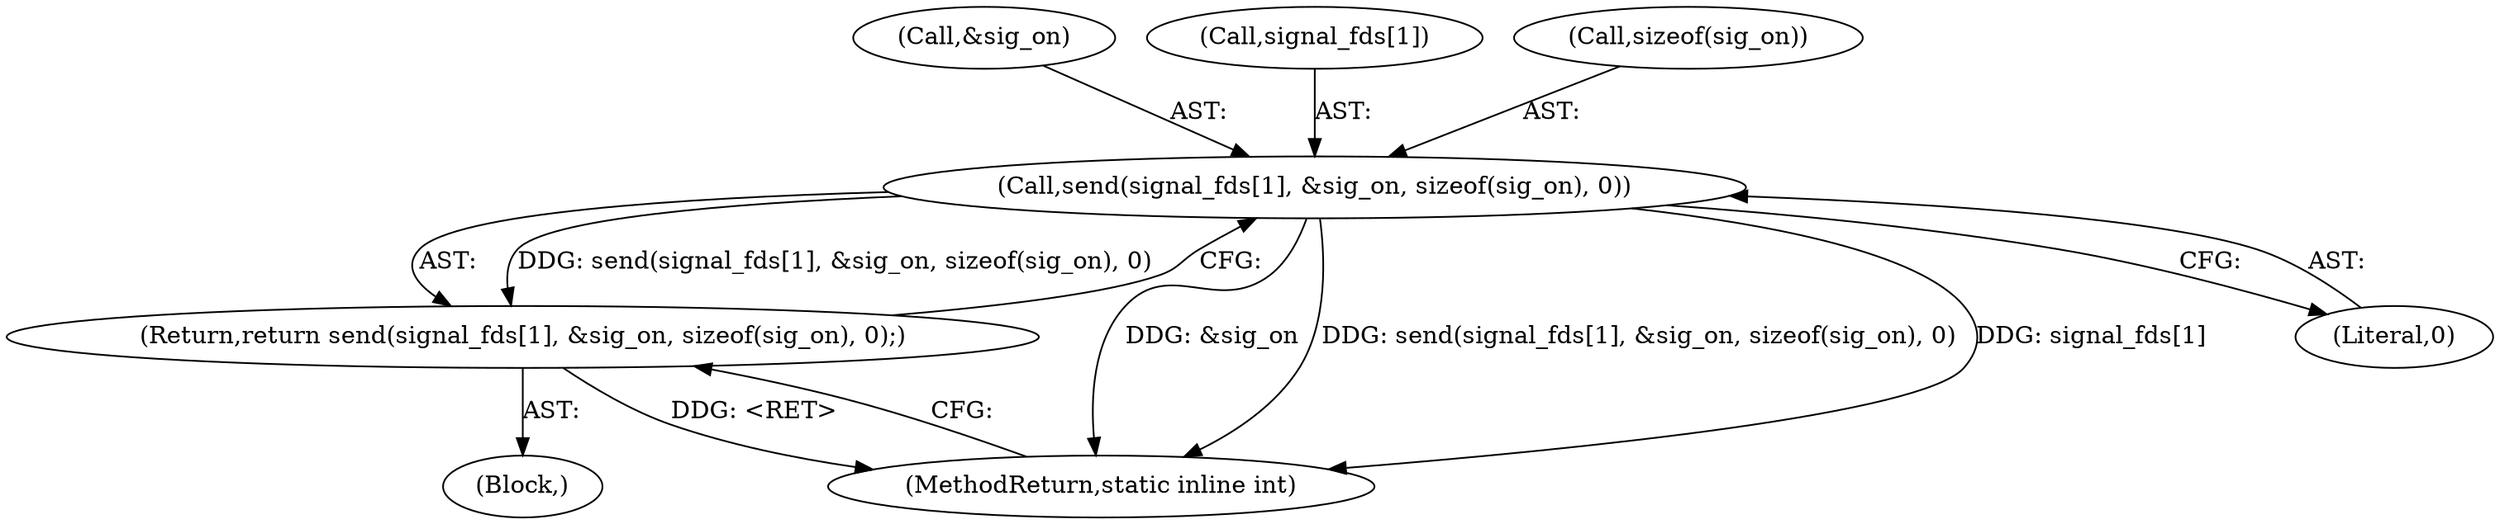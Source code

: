 digraph "1_Android_472271b153c5dc53c28beac55480a8d8434b2d5c_17@API" {
"1000110" [label="(Call,send(signal_fds[1], &sig_on, sizeof(sig_on), 0))"];
"1000109" [label="(Return,return send(signal_fds[1], &sig_on, sizeof(sig_on), 0);)"];
"1000110" [label="(Call,send(signal_fds[1], &sig_on, sizeof(sig_on), 0))"];
"1000102" [label="(Block,)"];
"1000114" [label="(Call,&sig_on)"];
"1000119" [label="(MethodReturn,static inline int)"];
"1000111" [label="(Call,signal_fds[1])"];
"1000118" [label="(Literal,0)"];
"1000109" [label="(Return,return send(signal_fds[1], &sig_on, sizeof(sig_on), 0);)"];
"1000116" [label="(Call,sizeof(sig_on))"];
"1000110" -> "1000109"  [label="AST: "];
"1000110" -> "1000118"  [label="CFG: "];
"1000111" -> "1000110"  [label="AST: "];
"1000114" -> "1000110"  [label="AST: "];
"1000116" -> "1000110"  [label="AST: "];
"1000118" -> "1000110"  [label="AST: "];
"1000109" -> "1000110"  [label="CFG: "];
"1000110" -> "1000119"  [label="DDG: &sig_on"];
"1000110" -> "1000119"  [label="DDG: send(signal_fds[1], &sig_on, sizeof(sig_on), 0)"];
"1000110" -> "1000119"  [label="DDG: signal_fds[1]"];
"1000110" -> "1000109"  [label="DDG: send(signal_fds[1], &sig_on, sizeof(sig_on), 0)"];
"1000109" -> "1000102"  [label="AST: "];
"1000119" -> "1000109"  [label="CFG: "];
"1000109" -> "1000119"  [label="DDG: <RET>"];
}

